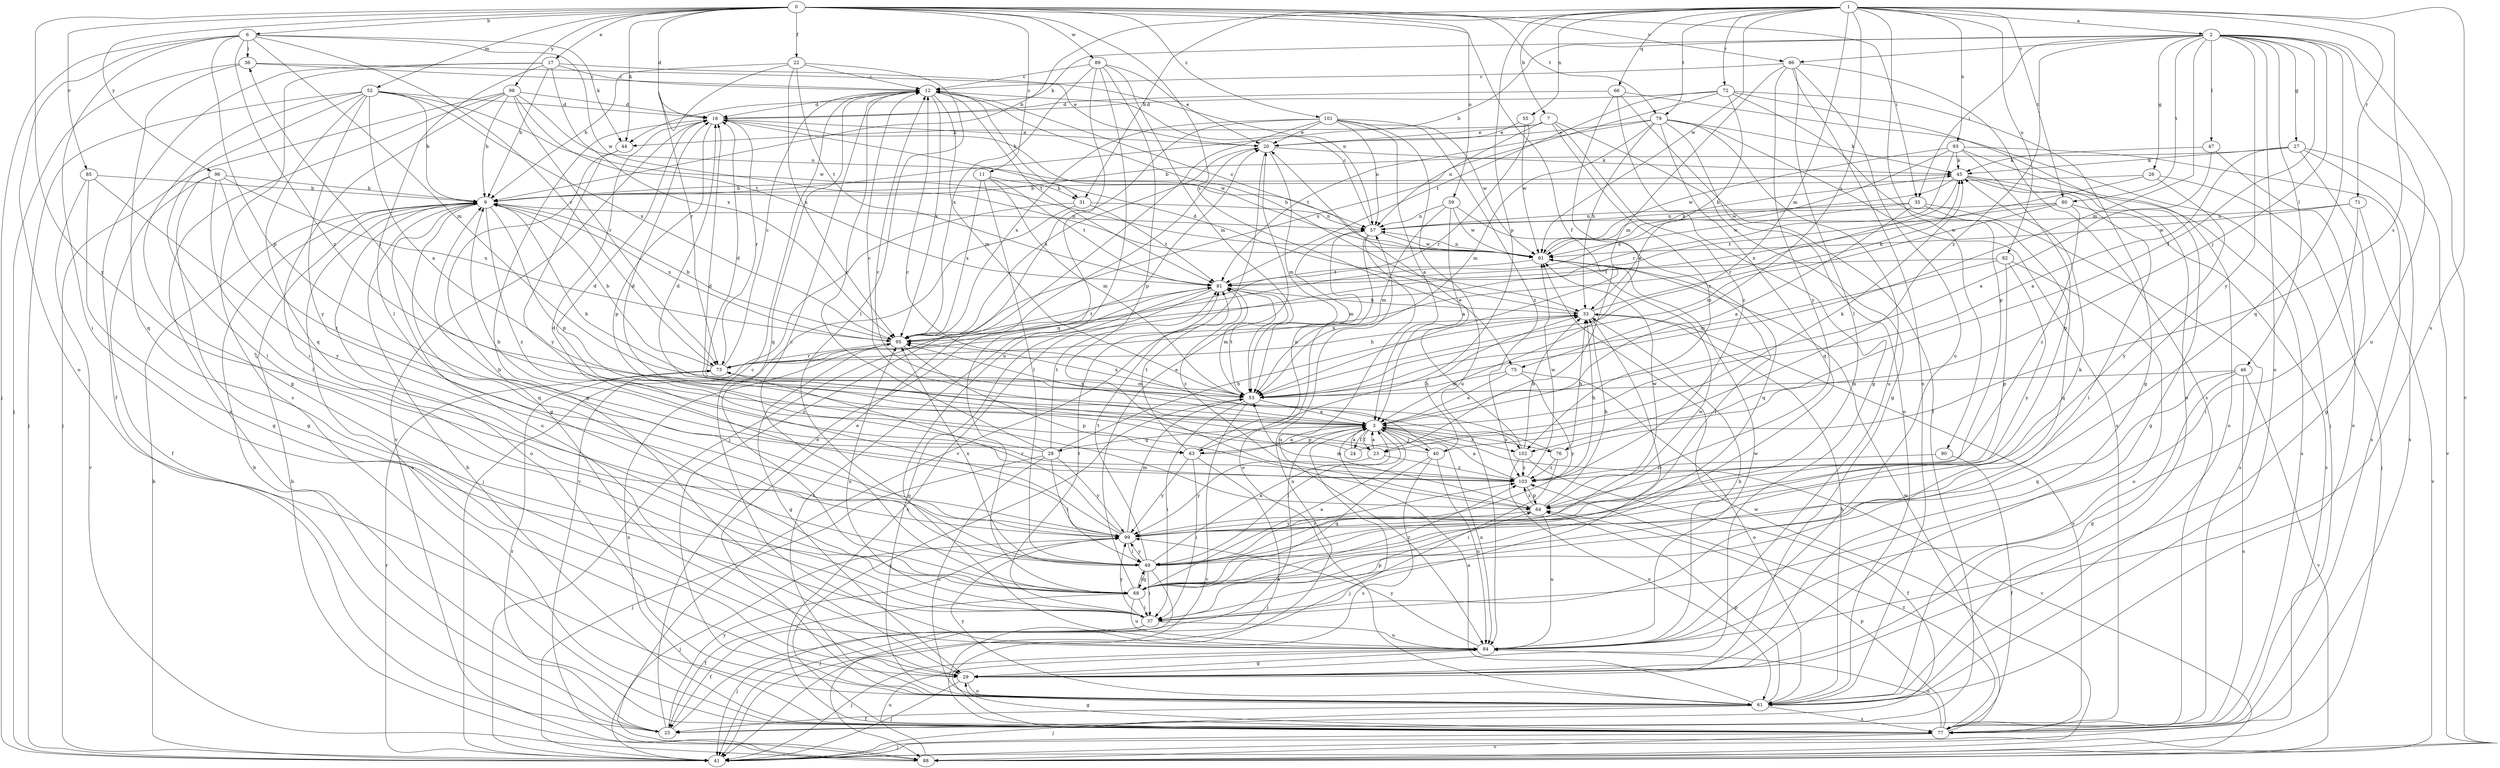 strict digraph  {
0;
1;
2;
3;
6;
7;
9;
11;
12;
16;
17;
20;
22;
23;
24;
25;
26;
27;
28;
29;
31;
33;
35;
36;
37;
40;
41;
44;
45;
46;
47;
49;
52;
53;
55;
57;
59;
61;
63;
64;
66;
68;
71;
72;
73;
75;
76;
77;
79;
80;
81;
82;
84;
85;
86;
88;
89;
90;
91;
93;
95;
96;
98;
99;
101;
102;
103;
0 -> 6  [label=b];
0 -> 11  [label=c];
0 -> 16  [label=d];
0 -> 17  [label=e];
0 -> 22  [label=f];
0 -> 23  [label=f];
0 -> 35  [label=i];
0 -> 44  [label=k];
0 -> 52  [label=m];
0 -> 59  [label=o];
0 -> 75  [label=s];
0 -> 79  [label=t];
0 -> 85  [label=v];
0 -> 86  [label=v];
0 -> 89  [label=w];
0 -> 96  [label=y];
0 -> 98  [label=y];
0 -> 99  [label=y];
0 -> 101  [label=z];
1 -> 2  [label=a];
1 -> 7  [label=b];
1 -> 9  [label=b];
1 -> 31  [label=h];
1 -> 53  [label=m];
1 -> 55  [label=n];
1 -> 63  [label=p];
1 -> 66  [label=q];
1 -> 71  [label=r];
1 -> 72  [label=r];
1 -> 75  [label=s];
1 -> 76  [label=s];
1 -> 79  [label=t];
1 -> 80  [label=t];
1 -> 82  [label=u];
1 -> 84  [label=u];
1 -> 90  [label=w];
1 -> 91  [label=w];
1 -> 93  [label=x];
2 -> 9  [label=b];
2 -> 23  [label=f];
2 -> 26  [label=g];
2 -> 27  [label=g];
2 -> 35  [label=i];
2 -> 40  [label=j];
2 -> 44  [label=k];
2 -> 46  [label=l];
2 -> 47  [label=l];
2 -> 53  [label=m];
2 -> 61  [label=o];
2 -> 68  [label=q];
2 -> 80  [label=t];
2 -> 84  [label=u];
2 -> 86  [label=v];
2 -> 88  [label=v];
2 -> 99  [label=y];
2 -> 102  [label=z];
3 -> 9  [label=b];
3 -> 12  [label=c];
3 -> 23  [label=f];
3 -> 24  [label=f];
3 -> 28  [label=g];
3 -> 36  [label=i];
3 -> 40  [label=j];
3 -> 41  [label=j];
3 -> 49  [label=l];
3 -> 63  [label=p];
3 -> 76  [label=s];
3 -> 84  [label=u];
3 -> 88  [label=v];
3 -> 95  [label=x];
3 -> 102  [label=z];
6 -> 36  [label=i];
6 -> 37  [label=i];
6 -> 41  [label=j];
6 -> 44  [label=k];
6 -> 53  [label=m];
6 -> 61  [label=o];
6 -> 63  [label=p];
6 -> 73  [label=r];
6 -> 91  [label=w];
6 -> 102  [label=z];
7 -> 20  [label=e];
7 -> 29  [label=g];
7 -> 44  [label=k];
7 -> 57  [label=n];
7 -> 102  [label=z];
7 -> 103  [label=z];
9 -> 57  [label=n];
9 -> 61  [label=o];
9 -> 63  [label=p];
9 -> 68  [label=q];
9 -> 77  [label=s];
9 -> 84  [label=u];
9 -> 95  [label=x];
9 -> 103  [label=z];
11 -> 31  [label=h];
11 -> 49  [label=l];
11 -> 53  [label=m];
11 -> 81  [label=t];
11 -> 95  [label=x];
12 -> 16  [label=d];
12 -> 31  [label=h];
12 -> 33  [label=h];
12 -> 53  [label=m];
12 -> 68  [label=q];
12 -> 81  [label=t];
12 -> 95  [label=x];
16 -> 20  [label=e];
16 -> 29  [label=g];
16 -> 64  [label=p];
16 -> 73  [label=r];
16 -> 88  [label=v];
16 -> 91  [label=w];
17 -> 9  [label=b];
17 -> 12  [label=c];
17 -> 25  [label=f];
17 -> 49  [label=l];
17 -> 57  [label=n];
17 -> 77  [label=s];
17 -> 95  [label=x];
20 -> 45  [label=k];
20 -> 53  [label=m];
20 -> 88  [label=v];
20 -> 95  [label=x];
22 -> 9  [label=b];
22 -> 12  [label=c];
22 -> 49  [label=l];
22 -> 73  [label=r];
22 -> 81  [label=t];
22 -> 95  [label=x];
23 -> 3  [label=a];
23 -> 16  [label=d];
23 -> 99  [label=y];
23 -> 103  [label=z];
24 -> 3  [label=a];
24 -> 16  [label=d];
24 -> 45  [label=k];
25 -> 3  [label=a];
25 -> 9  [label=b];
25 -> 20  [label=e];
25 -> 73  [label=r];
25 -> 99  [label=y];
26 -> 9  [label=b];
26 -> 41  [label=j];
26 -> 95  [label=x];
26 -> 99  [label=y];
27 -> 3  [label=a];
27 -> 9  [label=b];
27 -> 29  [label=g];
27 -> 45  [label=k];
27 -> 77  [label=s];
27 -> 88  [label=v];
28 -> 12  [label=c];
28 -> 16  [label=d];
28 -> 33  [label=h];
28 -> 41  [label=j];
28 -> 49  [label=l];
28 -> 61  [label=o];
28 -> 81  [label=t];
28 -> 99  [label=y];
29 -> 41  [label=j];
29 -> 61  [label=o];
31 -> 41  [label=j];
31 -> 57  [label=n];
31 -> 81  [label=t];
31 -> 88  [label=v];
33 -> 16  [label=d];
33 -> 37  [label=i];
33 -> 45  [label=k];
33 -> 77  [label=s];
33 -> 95  [label=x];
35 -> 3  [label=a];
35 -> 57  [label=n];
35 -> 68  [label=q];
35 -> 77  [label=s];
35 -> 91  [label=w];
36 -> 12  [label=c];
36 -> 20  [label=e];
36 -> 41  [label=j];
36 -> 68  [label=q];
37 -> 25  [label=f];
37 -> 41  [label=j];
37 -> 64  [label=p];
37 -> 81  [label=t];
37 -> 84  [label=u];
37 -> 95  [label=x];
37 -> 99  [label=y];
40 -> 12  [label=c];
40 -> 16  [label=d];
40 -> 33  [label=h];
40 -> 68  [label=q];
40 -> 77  [label=s];
40 -> 84  [label=u];
41 -> 9  [label=b];
41 -> 73  [label=r];
41 -> 91  [label=w];
44 -> 29  [label=g];
44 -> 99  [label=y];
45 -> 9  [label=b];
45 -> 29  [label=g];
45 -> 37  [label=i];
45 -> 73  [label=r];
45 -> 77  [label=s];
45 -> 91  [label=w];
46 -> 29  [label=g];
46 -> 53  [label=m];
46 -> 68  [label=q];
46 -> 77  [label=s];
46 -> 88  [label=v];
47 -> 3  [label=a];
47 -> 45  [label=k];
47 -> 61  [label=o];
49 -> 3  [label=a];
49 -> 37  [label=i];
49 -> 41  [label=j];
49 -> 45  [label=k];
49 -> 68  [label=q];
49 -> 81  [label=t];
49 -> 91  [label=w];
49 -> 95  [label=x];
49 -> 99  [label=y];
49 -> 103  [label=z];
52 -> 3  [label=a];
52 -> 9  [label=b];
52 -> 16  [label=d];
52 -> 29  [label=g];
52 -> 37  [label=i];
52 -> 41  [label=j];
52 -> 68  [label=q];
52 -> 91  [label=w];
52 -> 95  [label=x];
52 -> 99  [label=y];
53 -> 3  [label=a];
53 -> 16  [label=d];
53 -> 37  [label=i];
53 -> 77  [label=s];
53 -> 81  [label=t];
53 -> 88  [label=v];
53 -> 95  [label=x];
55 -> 20  [label=e];
55 -> 73  [label=r];
55 -> 91  [label=w];
57 -> 12  [label=c];
57 -> 53  [label=m];
57 -> 61  [label=o];
57 -> 84  [label=u];
57 -> 91  [label=w];
59 -> 3  [label=a];
59 -> 53  [label=m];
59 -> 57  [label=n];
59 -> 68  [label=q];
59 -> 91  [label=w];
61 -> 3  [label=a];
61 -> 20  [label=e];
61 -> 25  [label=f];
61 -> 33  [label=h];
61 -> 41  [label=j];
61 -> 64  [label=p];
61 -> 77  [label=s];
61 -> 81  [label=t];
61 -> 99  [label=y];
63 -> 3  [label=a];
63 -> 37  [label=i];
63 -> 41  [label=j];
63 -> 57  [label=n];
63 -> 81  [label=t];
63 -> 99  [label=y];
64 -> 33  [label=h];
64 -> 53  [label=m];
64 -> 84  [label=u];
64 -> 91  [label=w];
64 -> 99  [label=y];
64 -> 103  [label=z];
66 -> 3  [label=a];
66 -> 16  [label=d];
66 -> 25  [label=f];
66 -> 29  [label=g];
66 -> 41  [label=j];
68 -> 3  [label=a];
68 -> 12  [label=c];
68 -> 20  [label=e];
68 -> 25  [label=f];
68 -> 37  [label=i];
68 -> 49  [label=l];
68 -> 84  [label=u];
68 -> 103  [label=z];
71 -> 37  [label=i];
71 -> 57  [label=n];
71 -> 88  [label=v];
71 -> 91  [label=w];
72 -> 16  [label=d];
72 -> 29  [label=g];
72 -> 33  [label=h];
72 -> 61  [label=o];
72 -> 64  [label=p];
72 -> 81  [label=t];
72 -> 95  [label=x];
73 -> 9  [label=b];
73 -> 12  [label=c];
73 -> 33  [label=h];
73 -> 53  [label=m];
75 -> 3  [label=a];
75 -> 53  [label=m];
75 -> 61  [label=o];
75 -> 99  [label=y];
76 -> 12  [label=c];
76 -> 33  [label=h];
76 -> 37  [label=i];
76 -> 103  [label=z];
77 -> 9  [label=b];
77 -> 29  [label=g];
77 -> 41  [label=j];
77 -> 57  [label=n];
77 -> 64  [label=p];
77 -> 84  [label=u];
77 -> 88  [label=v];
77 -> 91  [label=w];
77 -> 95  [label=x];
77 -> 103  [label=z];
79 -> 20  [label=e];
79 -> 33  [label=h];
79 -> 45  [label=k];
79 -> 53  [label=m];
79 -> 61  [label=o];
79 -> 68  [label=q];
79 -> 77  [label=s];
79 -> 81  [label=t];
79 -> 84  [label=u];
80 -> 53  [label=m];
80 -> 57  [label=n];
80 -> 77  [label=s];
80 -> 81  [label=t];
80 -> 103  [label=z];
81 -> 33  [label=h];
81 -> 53  [label=m];
81 -> 61  [label=o];
81 -> 77  [label=s];
81 -> 103  [label=z];
82 -> 53  [label=m];
82 -> 61  [label=o];
82 -> 64  [label=p];
82 -> 81  [label=t];
82 -> 99  [label=y];
84 -> 12  [label=c];
84 -> 29  [label=g];
84 -> 33  [label=h];
84 -> 41  [label=j];
84 -> 91  [label=w];
84 -> 99  [label=y];
85 -> 9  [label=b];
85 -> 29  [label=g];
85 -> 88  [label=v];
85 -> 99  [label=y];
86 -> 12  [label=c];
86 -> 49  [label=l];
86 -> 53  [label=m];
86 -> 61  [label=o];
86 -> 77  [label=s];
86 -> 84  [label=u];
86 -> 99  [label=y];
88 -> 9  [label=b];
88 -> 84  [label=u];
89 -> 12  [label=c];
89 -> 20  [label=e];
89 -> 53  [label=m];
89 -> 64  [label=p];
89 -> 68  [label=q];
89 -> 84  [label=u];
89 -> 95  [label=x];
90 -> 25  [label=f];
90 -> 103  [label=z];
91 -> 12  [label=c];
91 -> 45  [label=k];
91 -> 49  [label=l];
91 -> 57  [label=n];
91 -> 81  [label=t];
93 -> 45  [label=k];
93 -> 61  [label=o];
93 -> 64  [label=p];
93 -> 73  [label=r];
93 -> 77  [label=s];
93 -> 91  [label=w];
93 -> 95  [label=x];
95 -> 9  [label=b];
95 -> 29  [label=g];
95 -> 64  [label=p];
95 -> 73  [label=r];
95 -> 81  [label=t];
96 -> 9  [label=b];
96 -> 25  [label=f];
96 -> 29  [label=g];
96 -> 49  [label=l];
96 -> 95  [label=x];
96 -> 103  [label=z];
98 -> 9  [label=b];
98 -> 16  [label=d];
98 -> 37  [label=i];
98 -> 41  [label=j];
98 -> 57  [label=n];
98 -> 73  [label=r];
98 -> 77  [label=s];
98 -> 81  [label=t];
99 -> 9  [label=b];
99 -> 16  [label=d];
99 -> 41  [label=j];
99 -> 49  [label=l];
99 -> 53  [label=m];
99 -> 73  [label=r];
101 -> 3  [label=a];
101 -> 20  [label=e];
101 -> 41  [label=j];
101 -> 57  [label=n];
101 -> 61  [label=o];
101 -> 84  [label=u];
101 -> 91  [label=w];
101 -> 95  [label=x];
101 -> 103  [label=z];
102 -> 20  [label=e];
102 -> 25  [label=f];
102 -> 33  [label=h];
102 -> 61  [label=o];
102 -> 103  [label=z];
103 -> 3  [label=a];
103 -> 9  [label=b];
103 -> 33  [label=h];
103 -> 64  [label=p];
103 -> 91  [label=w];
}

